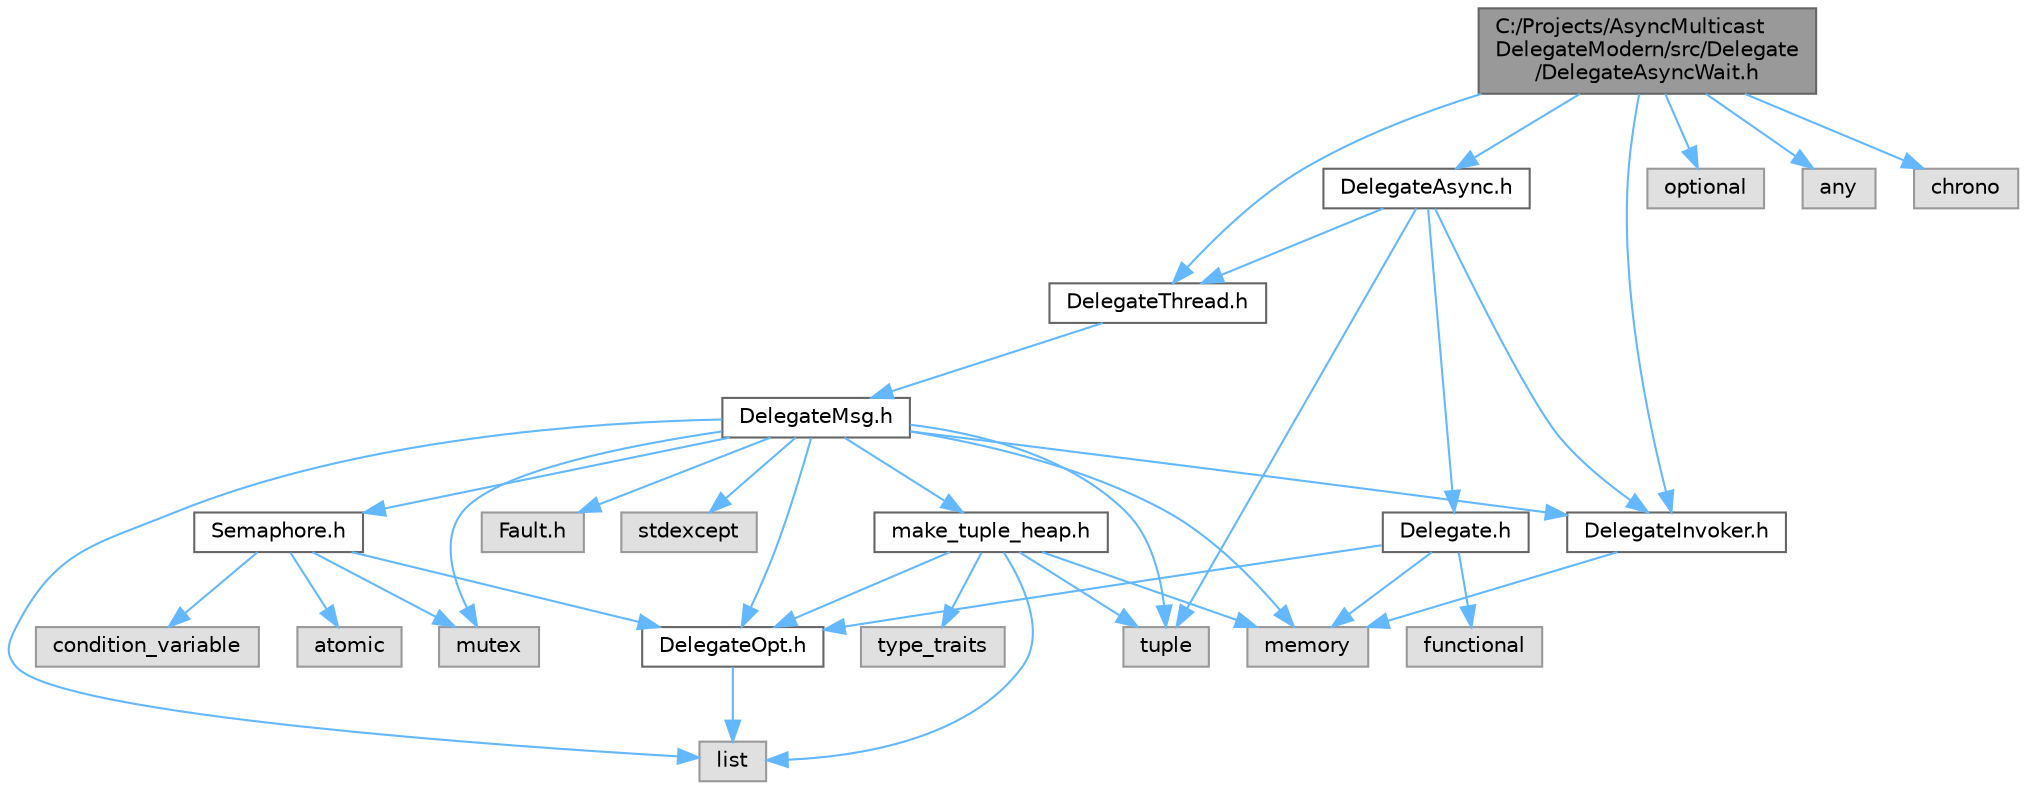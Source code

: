 digraph "C:/Projects/AsyncMulticastDelegateModern/src/Delegate/DelegateAsyncWait.h"
{
 // LATEX_PDF_SIZE
  bgcolor="transparent";
  edge [fontname=Helvetica,fontsize=10,labelfontname=Helvetica,labelfontsize=10];
  node [fontname=Helvetica,fontsize=10,shape=box,height=0.2,width=0.4];
  Node1 [id="Node000001",label="C:/Projects/AsyncMulticast\lDelegateModern/src/Delegate\l/DelegateAsyncWait.h",height=0.2,width=0.4,color="gray40", fillcolor="grey60", style="filled", fontcolor="black",tooltip=" "];
  Node1 -> Node2 [id="edge36_Node000001_Node000002",color="steelblue1",style="solid",tooltip=" "];
  Node2 [id="Node000002",label="DelegateAsync.h",height=0.2,width=0.4,color="grey40", fillcolor="white", style="filled",URL="$_delegate_async_8h.html",tooltip=" "];
  Node2 -> Node3 [id="edge37_Node000002_Node000003",color="steelblue1",style="solid",tooltip=" "];
  Node3 [id="Node000003",label="Delegate.h",height=0.2,width=0.4,color="grey40", fillcolor="white", style="filled",URL="$_delegate_8h.html",tooltip="Delegate series of classes are used to invoke a function synchronously."];
  Node3 -> Node4 [id="edge38_Node000003_Node000004",color="steelblue1",style="solid",tooltip=" "];
  Node4 [id="Node000004",label="functional",height=0.2,width=0.4,color="grey60", fillcolor="#E0E0E0", style="filled",tooltip=" "];
  Node3 -> Node5 [id="edge39_Node000003_Node000005",color="steelblue1",style="solid",tooltip=" "];
  Node5 [id="Node000005",label="memory",height=0.2,width=0.4,color="grey60", fillcolor="#E0E0E0", style="filled",tooltip=" "];
  Node3 -> Node6 [id="edge40_Node000003_Node000006",color="steelblue1",style="solid",tooltip=" "];
  Node6 [id="Node000006",label="DelegateOpt.h",height=0.2,width=0.4,color="grey40", fillcolor="white", style="filled",URL="$_delegate_opt_8h.html",tooltip=" "];
  Node6 -> Node7 [id="edge41_Node000006_Node000007",color="steelblue1",style="solid",tooltip=" "];
  Node7 [id="Node000007",label="list",height=0.2,width=0.4,color="grey60", fillcolor="#E0E0E0", style="filled",tooltip=" "];
  Node2 -> Node8 [id="edge42_Node000002_Node000008",color="steelblue1",style="solid",tooltip=" "];
  Node8 [id="Node000008",label="DelegateThread.h",height=0.2,width=0.4,color="grey40", fillcolor="white", style="filled",URL="$_delegate_thread_8h.html",tooltip=" "];
  Node8 -> Node9 [id="edge43_Node000008_Node000009",color="steelblue1",style="solid",tooltip=" "];
  Node9 [id="Node000009",label="DelegateMsg.h",height=0.2,width=0.4,color="grey40", fillcolor="white", style="filled",URL="$_delegate_msg_8h.html",tooltip=" "];
  Node9 -> Node10 [id="edge44_Node000009_Node000010",color="steelblue1",style="solid",tooltip=" "];
  Node10 [id="Node000010",label="Fault.h",height=0.2,width=0.4,color="grey60", fillcolor="#E0E0E0", style="filled",tooltip=" "];
  Node9 -> Node11 [id="edge45_Node000009_Node000011",color="steelblue1",style="solid",tooltip=" "];
  Node11 [id="Node000011",label="DelegateInvoker.h",height=0.2,width=0.4,color="grey40", fillcolor="white", style="filled",URL="$_delegate_invoker_8h.html",tooltip=" "];
  Node11 -> Node5 [id="edge46_Node000011_Node000005",color="steelblue1",style="solid",tooltip=" "];
  Node9 -> Node6 [id="edge47_Node000009_Node000006",color="steelblue1",style="solid",tooltip=" "];
  Node9 -> Node12 [id="edge48_Node000009_Node000012",color="steelblue1",style="solid",tooltip=" "];
  Node12 [id="Node000012",label="Semaphore.h",height=0.2,width=0.4,color="grey40", fillcolor="white", style="filled",URL="$_semaphore_8h.html",tooltip=" "];
  Node12 -> Node6 [id="edge49_Node000012_Node000006",color="steelblue1",style="solid",tooltip=" "];
  Node12 -> Node13 [id="edge50_Node000012_Node000013",color="steelblue1",style="solid",tooltip=" "];
  Node13 [id="Node000013",label="condition_variable",height=0.2,width=0.4,color="grey60", fillcolor="#E0E0E0", style="filled",tooltip=" "];
  Node12 -> Node14 [id="edge51_Node000012_Node000014",color="steelblue1",style="solid",tooltip=" "];
  Node14 [id="Node000014",label="mutex",height=0.2,width=0.4,color="grey60", fillcolor="#E0E0E0", style="filled",tooltip=" "];
  Node12 -> Node15 [id="edge52_Node000012_Node000015",color="steelblue1",style="solid",tooltip=" "];
  Node15 [id="Node000015",label="atomic",height=0.2,width=0.4,color="grey60", fillcolor="#E0E0E0", style="filled",tooltip=" "];
  Node9 -> Node16 [id="edge53_Node000009_Node000016",color="steelblue1",style="solid",tooltip=" "];
  Node16 [id="Node000016",label="make_tuple_heap.h",height=0.2,width=0.4,color="grey40", fillcolor="white", style="filled",URL="$make__tuple__heap_8h.html",tooltip=" "];
  Node16 -> Node17 [id="edge54_Node000016_Node000017",color="steelblue1",style="solid",tooltip=" "];
  Node17 [id="Node000017",label="tuple",height=0.2,width=0.4,color="grey60", fillcolor="#E0E0E0", style="filled",tooltip=" "];
  Node16 -> Node7 [id="edge55_Node000016_Node000007",color="steelblue1",style="solid",tooltip=" "];
  Node16 -> Node5 [id="edge56_Node000016_Node000005",color="steelblue1",style="solid",tooltip=" "];
  Node16 -> Node18 [id="edge57_Node000016_Node000018",color="steelblue1",style="solid",tooltip=" "];
  Node18 [id="Node000018",label="type_traits",height=0.2,width=0.4,color="grey60", fillcolor="#E0E0E0", style="filled",tooltip=" "];
  Node16 -> Node6 [id="edge58_Node000016_Node000006",color="steelblue1",style="solid",tooltip=" "];
  Node9 -> Node17 [id="edge59_Node000009_Node000017",color="steelblue1",style="solid",tooltip=" "];
  Node9 -> Node7 [id="edge60_Node000009_Node000007",color="steelblue1",style="solid",tooltip=" "];
  Node9 -> Node5 [id="edge61_Node000009_Node000005",color="steelblue1",style="solid",tooltip=" "];
  Node9 -> Node14 [id="edge62_Node000009_Node000014",color="steelblue1",style="solid",tooltip=" "];
  Node9 -> Node19 [id="edge63_Node000009_Node000019",color="steelblue1",style="solid",tooltip=" "];
  Node19 [id="Node000019",label="stdexcept",height=0.2,width=0.4,color="grey60", fillcolor="#E0E0E0", style="filled",tooltip=" "];
  Node2 -> Node11 [id="edge64_Node000002_Node000011",color="steelblue1",style="solid",tooltip=" "];
  Node2 -> Node17 [id="edge65_Node000002_Node000017",color="steelblue1",style="solid",tooltip=" "];
  Node1 -> Node8 [id="edge66_Node000001_Node000008",color="steelblue1",style="solid",tooltip=" "];
  Node1 -> Node11 [id="edge67_Node000001_Node000011",color="steelblue1",style="solid",tooltip=" "];
  Node1 -> Node20 [id="edge68_Node000001_Node000020",color="steelblue1",style="solid",tooltip=" "];
  Node20 [id="Node000020",label="optional",height=0.2,width=0.4,color="grey60", fillcolor="#E0E0E0", style="filled",tooltip=" "];
  Node1 -> Node21 [id="edge69_Node000001_Node000021",color="steelblue1",style="solid",tooltip=" "];
  Node21 [id="Node000021",label="any",height=0.2,width=0.4,color="grey60", fillcolor="#E0E0E0", style="filled",tooltip=" "];
  Node1 -> Node22 [id="edge70_Node000001_Node000022",color="steelblue1",style="solid",tooltip=" "];
  Node22 [id="Node000022",label="chrono",height=0.2,width=0.4,color="grey60", fillcolor="#E0E0E0", style="filled",tooltip=" "];
}
